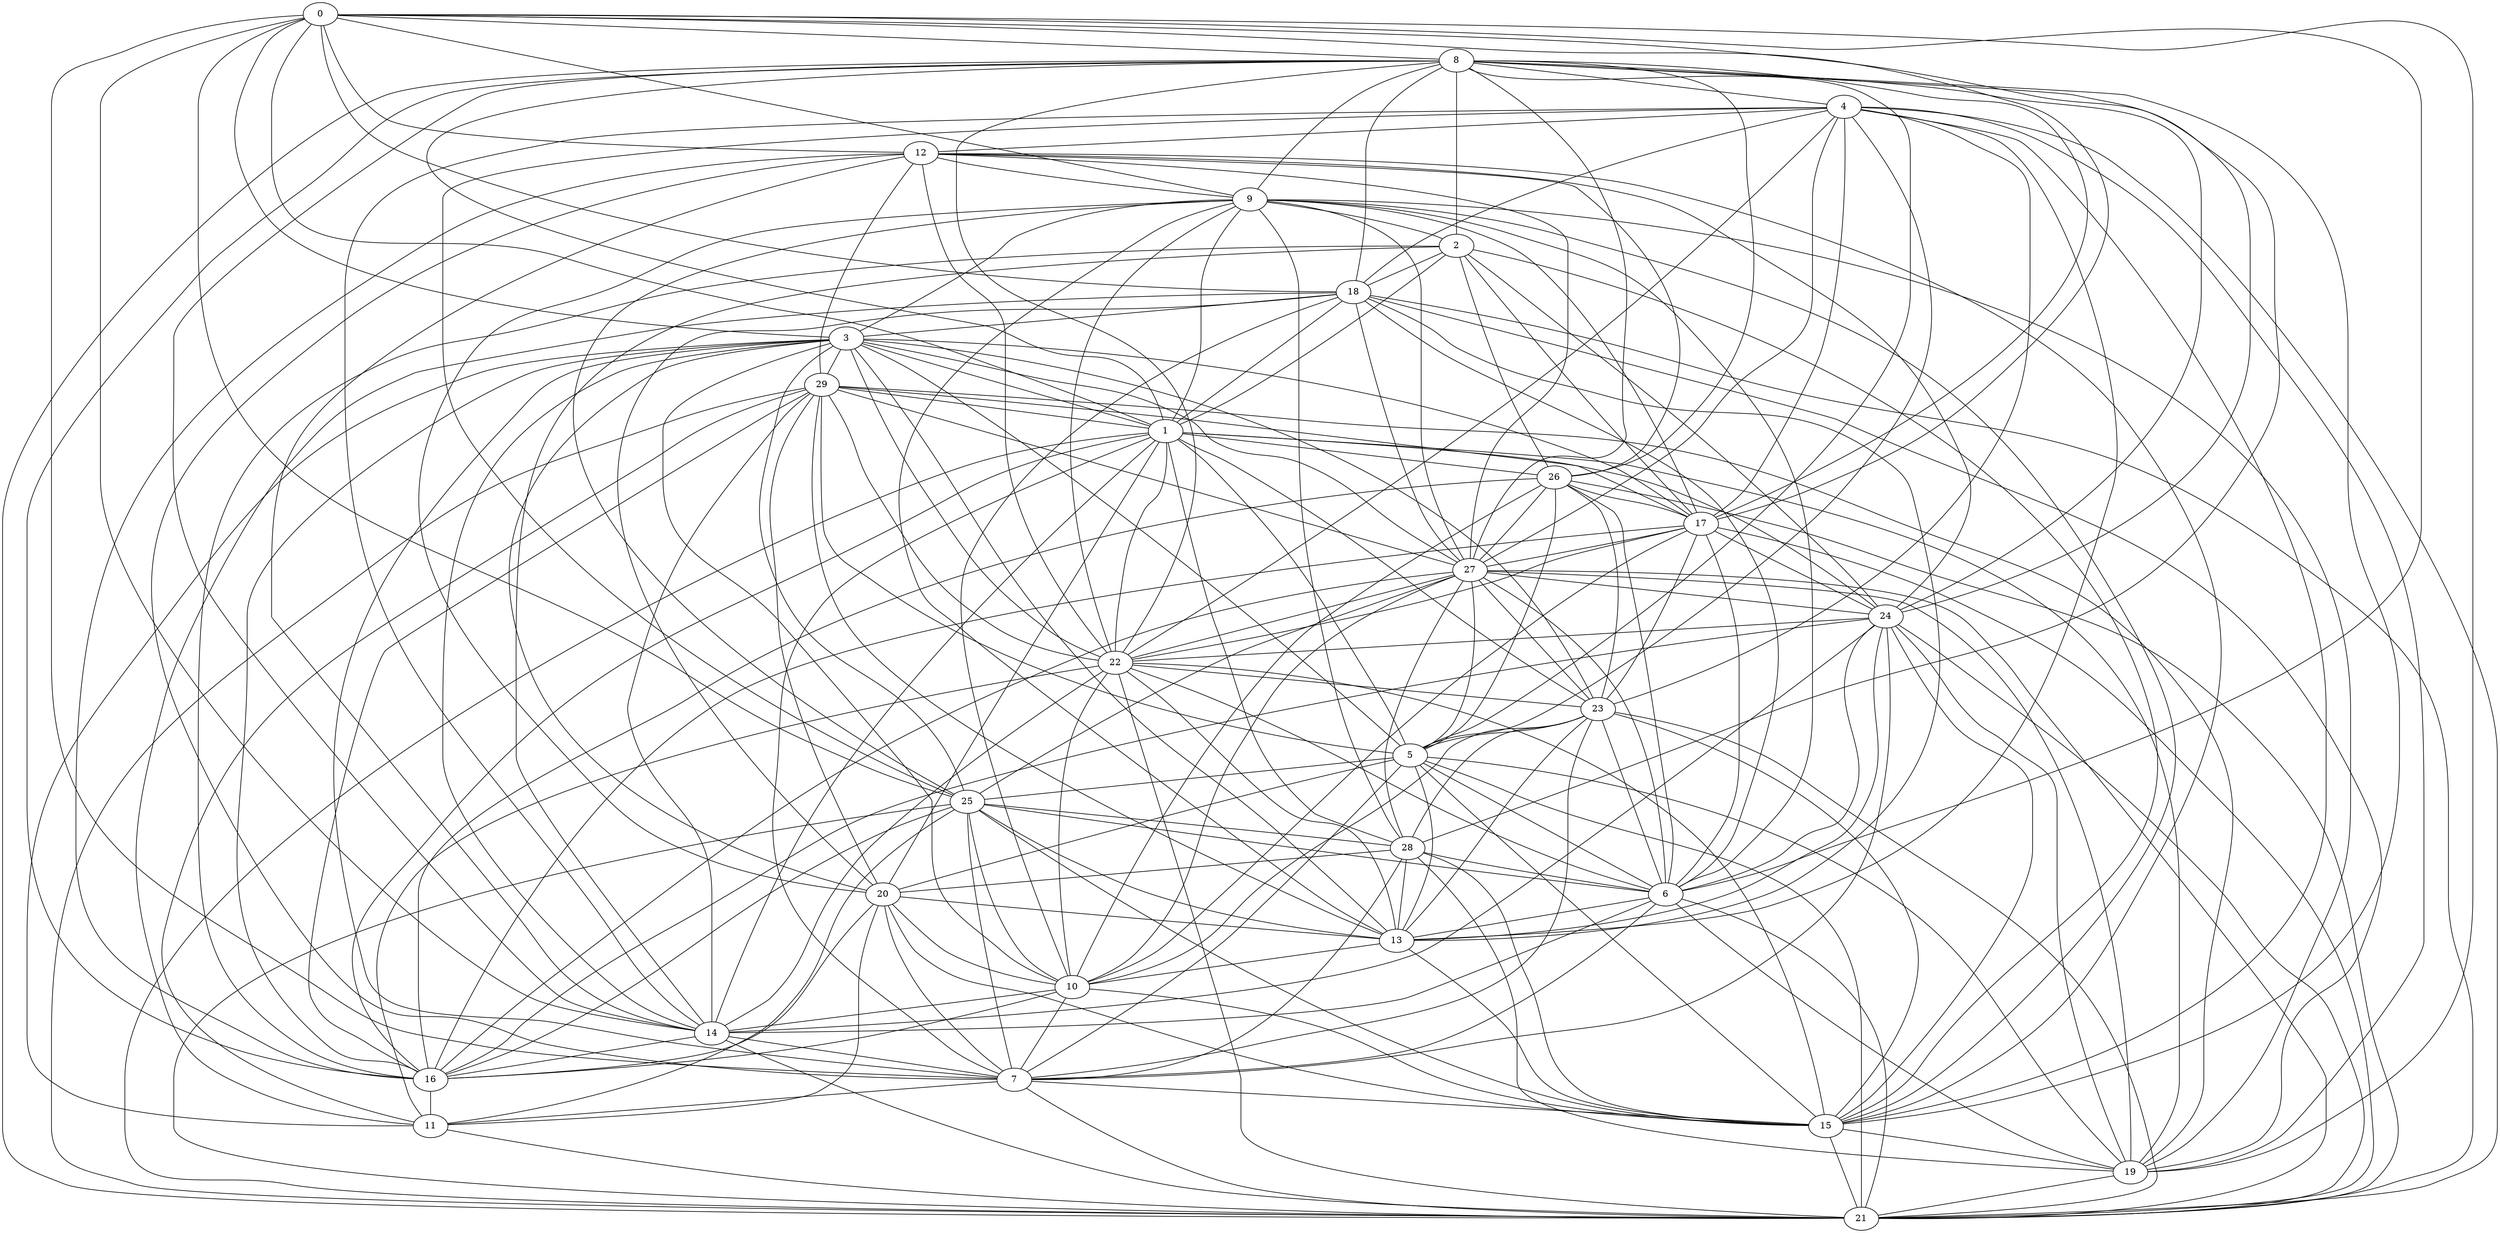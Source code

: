 graph {
	0 [label=0]
	1 [label=1]
	2 [label=2]
	3 [label=3]
	4 [label=4]
	5 [label=5]
	6 [label=6]
	7 [label=7]
	8 [label=8]
	9 [label=9]
	10 [label=10]
	11 [label=11]
	12 [label=12]
	13 [label=13]
	14 [label=14]
	15 [label=15]
	16 [label=16]
	17 [label=17]
	18 [label=18]
	19 [label=19]
	20 [label=20]
	21 [label=21]
	22 [label=22]
	23 [label=23]
	24 [label=24]
	25 [label=25]
	26 [label=26]
	27 [label=27]
	28 [label=28]
	29 [label=29]
	0 -- 8
	0 -- 9
	0 -- 12
	0 -- 17
	0 -- 18
	0 -- 19
	0 -- 24
	0 -- 25
	1 -- 0
	1 -- 2
	1 -- 3
	1 -- 5
	1 -- 7
	1 -- 8
	1 -- 9
	1 -- 18
	1 -- 20
	1 -- 21
	1 -- 23
	1 -- 24
	1 -- 26
	2 -- 8
	2 -- 15
	2 -- 16
	2 -- 18
	3 -- 0
	3 -- 5
	3 -- 7
	3 -- 10
	3 -- 11
	3 -- 13
	3 -- 16
	3 -- 17
	3 -- 20
	3 -- 23
	3 -- 29
	4 -- 12
	4 -- 13
	4 -- 15
	4 -- 17
	4 -- 19
	4 -- 22
	4 -- 23
	4 -- 25
	5 -- 4
	5 -- 7
	5 -- 8
	5 -- 13
	5 -- 15
	5 -- 25
	5 -- 26
	5 -- 29
	6 -- 0
	6 -- 5
	6 -- 7
	6 -- 9
	6 -- 13
	6 -- 14
	6 -- 17
	6 -- 18
	6 -- 19
	6 -- 21
	6 -- 23
	6 -- 24
	6 -- 26
	7 -- 0
	7 -- 10
	7 -- 11
	7 -- 12
	7 -- 15
	7 -- 21
	7 -- 23
	7 -- 24
	8 -- 4
	8 -- 26
	8 -- 27
	8 -- 28
	9 -- 2
	9 -- 3
	9 -- 8
	9 -- 13
	9 -- 15
	9 -- 22
	9 -- 25
	9 -- 27
	9 -- 28
	10 -- 14
	10 -- 16
	10 -- 18
	10 -- 20
	10 -- 23
	10 -- 26
	10 -- 27
	11 -- 18
	11 -- 20
	11 -- 21
	11 -- 22
	11 -- 29
	12 -- 9
	12 -- 14
	12 -- 15
	12 -- 16
	12 -- 22
	12 -- 24
	12 -- 26
	12 -- 27
	13 -- 10
	13 -- 15
	13 -- 18
	13 -- 23
	13 -- 24
	13 -- 25
	13 -- 28
	13 -- 29
	14 -- 0
	14 -- 1
	14 -- 2
	14 -- 3
	14 -- 4
	14 -- 7
	14 -- 8
	14 -- 16
	14 -- 21
	14 -- 22
	15 -- 8
	15 -- 10
	15 -- 19
	15 -- 20
	15 -- 21
	15 -- 23
	15 -- 24
	15 -- 28
	16 -- 1
	16 -- 8
	16 -- 11
	16 -- 20
	16 -- 29
	17 -- 2
	17 -- 8
	17 -- 9
	17 -- 10
	17 -- 16
	17 -- 21
	17 -- 24
	17 -- 27
	17 -- 29
	18 -- 3
	18 -- 4
	18 -- 8
	18 -- 19
	18 -- 20
	18 -- 27
	19 -- 1
	19 -- 5
	19 -- 9
	19 -- 21
	19 -- 24
	19 -- 27
	19 -- 28
	19 -- 29
	20 -- 5
	20 -- 7
	20 -- 9
	20 -- 13
	20 -- 29
	21 -- 4
	21 -- 5
	21 -- 8
	21 -- 18
	21 -- 22
	21 -- 23
	21 -- 26
	22 -- 1
	22 -- 3
	22 -- 6
	22 -- 8
	22 -- 10
	22 -- 13
	22 -- 15
	22 -- 17
	22 -- 23
	22 -- 27
	22 -- 29
	23 -- 5
	23 -- 17
	23 -- 26
	23 -- 28
	24 -- 2
	24 -- 8
	24 -- 14
	24 -- 16
	24 -- 21
	24 -- 22
	25 -- 3
	25 -- 6
	25 -- 7
	25 -- 10
	25 -- 11
	25 -- 15
	25 -- 16
	25 -- 21
	25 -- 27
	25 -- 28
	26 -- 2
	26 -- 16
	26 -- 17
	27 -- 3
	27 -- 4
	27 -- 5
	27 -- 6
	27 -- 16
	27 -- 21
	27 -- 23
	27 -- 24
	27 -- 26
	27 -- 29
	28 -- 1
	28 -- 6
	28 -- 7
	28 -- 20
	28 -- 27
	29 -- 1
	29 -- 12
	29 -- 14
	29 -- 21
}
